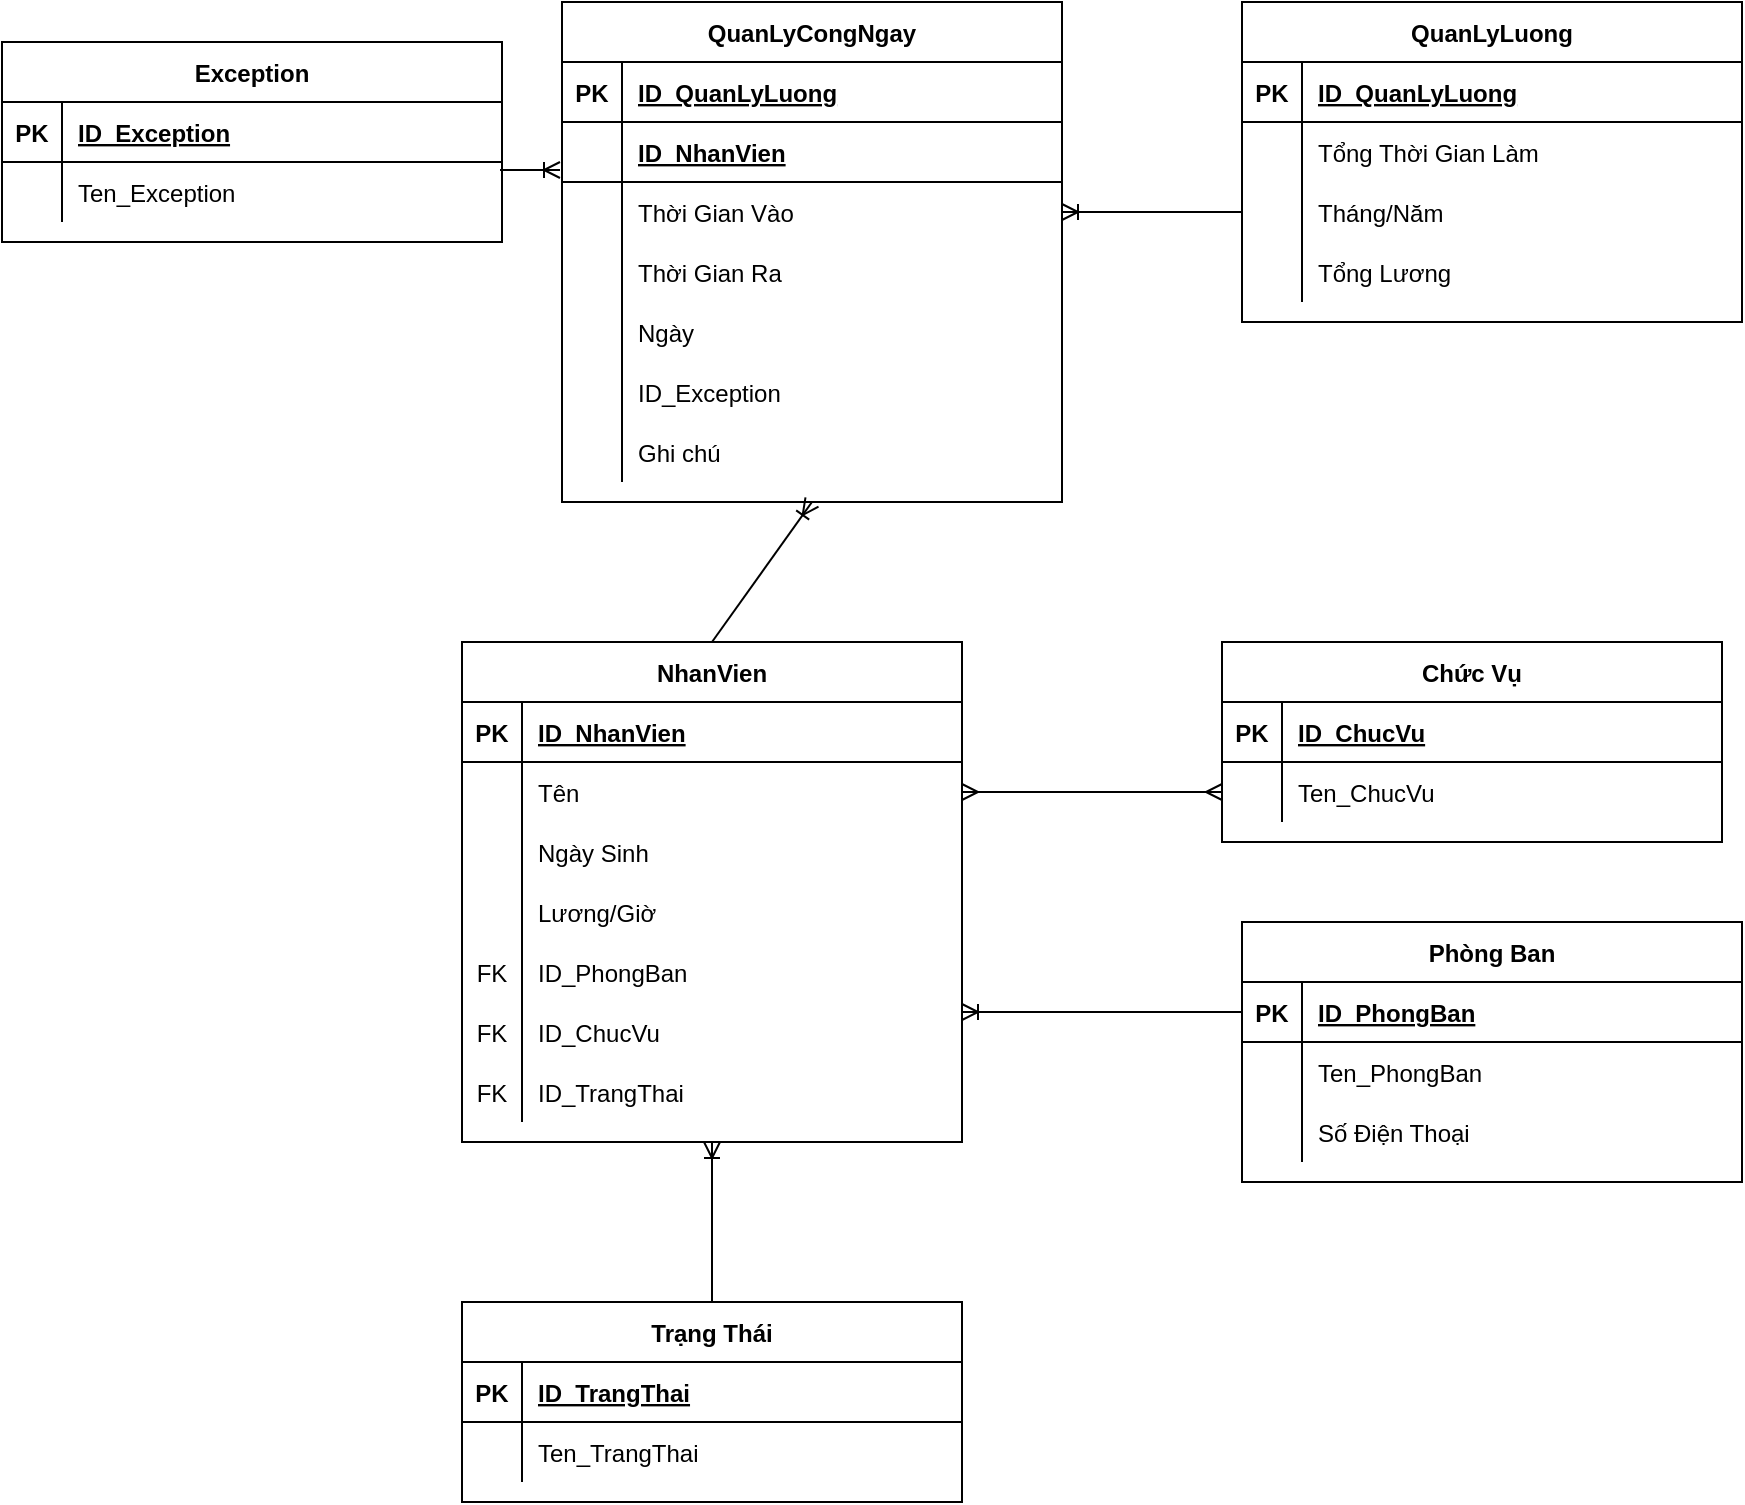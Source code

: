<mxfile version="20.2.8" type="device"><diagram id="R2lEEEUBdFMjLlhIrx00" name="Page-1"><mxGraphModel dx="1284" dy="862" grid="1" gridSize="10" guides="1" tooltips="1" connect="1" arrows="1" fold="1" page="1" pageScale="1" pageWidth="850" pageHeight="1100" math="0" shadow="0" extFonts="Permanent Marker^https://fonts.googleapis.com/css?family=Permanent+Marker"><root><mxCell id="0"/><mxCell id="1" parent="0"/><mxCell id="C-vyLk0tnHw3VtMMgP7b-2" value="Chức Vụ" style="shape=table;startSize=30;container=1;collapsible=1;childLayout=tableLayout;fixedRows=1;rowLines=0;fontStyle=1;align=center;resizeLast=1;" parent="1" vertex="1"><mxGeometry x="630" y="380" width="250" height="100" as="geometry"/></mxCell><mxCell id="C-vyLk0tnHw3VtMMgP7b-3" value="" style="shape=partialRectangle;collapsible=0;dropTarget=0;pointerEvents=0;fillColor=none;points=[[0,0.5],[1,0.5]];portConstraint=eastwest;top=0;left=0;right=0;bottom=1;" parent="C-vyLk0tnHw3VtMMgP7b-2" vertex="1"><mxGeometry y="30" width="250" height="30" as="geometry"/></mxCell><mxCell id="C-vyLk0tnHw3VtMMgP7b-4" value="PK" style="shape=partialRectangle;overflow=hidden;connectable=0;fillColor=none;top=0;left=0;bottom=0;right=0;fontStyle=1;" parent="C-vyLk0tnHw3VtMMgP7b-3" vertex="1"><mxGeometry width="30" height="30" as="geometry"><mxRectangle width="30" height="30" as="alternateBounds"/></mxGeometry></mxCell><mxCell id="C-vyLk0tnHw3VtMMgP7b-5" value="ID_ChucVu" style="shape=partialRectangle;overflow=hidden;connectable=0;fillColor=none;top=0;left=0;bottom=0;right=0;align=left;spacingLeft=6;fontStyle=5;" parent="C-vyLk0tnHw3VtMMgP7b-3" vertex="1"><mxGeometry x="30" width="220" height="30" as="geometry"><mxRectangle width="220" height="30" as="alternateBounds"/></mxGeometry></mxCell><mxCell id="C-vyLk0tnHw3VtMMgP7b-6" value="" style="shape=partialRectangle;collapsible=0;dropTarget=0;pointerEvents=0;fillColor=none;points=[[0,0.5],[1,0.5]];portConstraint=eastwest;top=0;left=0;right=0;bottom=0;" parent="C-vyLk0tnHw3VtMMgP7b-2" vertex="1"><mxGeometry y="60" width="250" height="30" as="geometry"/></mxCell><mxCell id="C-vyLk0tnHw3VtMMgP7b-7" value="" style="shape=partialRectangle;overflow=hidden;connectable=0;fillColor=none;top=0;left=0;bottom=0;right=0;" parent="C-vyLk0tnHw3VtMMgP7b-6" vertex="1"><mxGeometry width="30" height="30" as="geometry"><mxRectangle width="30" height="30" as="alternateBounds"/></mxGeometry></mxCell><mxCell id="C-vyLk0tnHw3VtMMgP7b-8" value="Ten_ChucVu" style="shape=partialRectangle;overflow=hidden;connectable=0;fillColor=none;top=0;left=0;bottom=0;right=0;align=left;spacingLeft=6;" parent="C-vyLk0tnHw3VtMMgP7b-6" vertex="1"><mxGeometry x="30" width="220" height="30" as="geometry"><mxRectangle width="220" height="30" as="alternateBounds"/></mxGeometry></mxCell><mxCell id="C-vyLk0tnHw3VtMMgP7b-13" value="Phòng Ban" style="shape=table;startSize=30;container=1;collapsible=1;childLayout=tableLayout;fixedRows=1;rowLines=0;fontStyle=1;align=center;resizeLast=1;" parent="1" vertex="1"><mxGeometry x="640" y="520" width="250" height="130" as="geometry"/></mxCell><mxCell id="C-vyLk0tnHw3VtMMgP7b-14" value="" style="shape=partialRectangle;collapsible=0;dropTarget=0;pointerEvents=0;fillColor=none;points=[[0,0.5],[1,0.5]];portConstraint=eastwest;top=0;left=0;right=0;bottom=1;" parent="C-vyLk0tnHw3VtMMgP7b-13" vertex="1"><mxGeometry y="30" width="250" height="30" as="geometry"/></mxCell><mxCell id="C-vyLk0tnHw3VtMMgP7b-15" value="PK" style="shape=partialRectangle;overflow=hidden;connectable=0;fillColor=none;top=0;left=0;bottom=0;right=0;fontStyle=1;" parent="C-vyLk0tnHw3VtMMgP7b-14" vertex="1"><mxGeometry width="30" height="30" as="geometry"><mxRectangle width="30" height="30" as="alternateBounds"/></mxGeometry></mxCell><mxCell id="C-vyLk0tnHw3VtMMgP7b-16" value="ID_PhongBan" style="shape=partialRectangle;overflow=hidden;connectable=0;fillColor=none;top=0;left=0;bottom=0;right=0;align=left;spacingLeft=6;fontStyle=5;" parent="C-vyLk0tnHw3VtMMgP7b-14" vertex="1"><mxGeometry x="30" width="220" height="30" as="geometry"><mxRectangle width="220" height="30" as="alternateBounds"/></mxGeometry></mxCell><mxCell id="C-vyLk0tnHw3VtMMgP7b-17" value="" style="shape=partialRectangle;collapsible=0;dropTarget=0;pointerEvents=0;fillColor=none;points=[[0,0.5],[1,0.5]];portConstraint=eastwest;top=0;left=0;right=0;bottom=0;" parent="C-vyLk0tnHw3VtMMgP7b-13" vertex="1"><mxGeometry y="60" width="250" height="30" as="geometry"/></mxCell><mxCell id="C-vyLk0tnHw3VtMMgP7b-18" value="" style="shape=partialRectangle;overflow=hidden;connectable=0;fillColor=none;top=0;left=0;bottom=0;right=0;" parent="C-vyLk0tnHw3VtMMgP7b-17" vertex="1"><mxGeometry width="30" height="30" as="geometry"><mxRectangle width="30" height="30" as="alternateBounds"/></mxGeometry></mxCell><mxCell id="C-vyLk0tnHw3VtMMgP7b-19" value="Ten_PhongBan" style="shape=partialRectangle;overflow=hidden;connectable=0;fillColor=none;top=0;left=0;bottom=0;right=0;align=left;spacingLeft=6;" parent="C-vyLk0tnHw3VtMMgP7b-17" vertex="1"><mxGeometry x="30" width="220" height="30" as="geometry"><mxRectangle width="220" height="30" as="alternateBounds"/></mxGeometry></mxCell><mxCell id="ZjaphTSzXX4HRmcizYQI-27" style="shape=partialRectangle;collapsible=0;dropTarget=0;pointerEvents=0;fillColor=none;points=[[0,0.5],[1,0.5]];portConstraint=eastwest;top=0;left=0;right=0;bottom=0;" parent="C-vyLk0tnHw3VtMMgP7b-13" vertex="1"><mxGeometry y="90" width="250" height="30" as="geometry"/></mxCell><mxCell id="ZjaphTSzXX4HRmcizYQI-28" style="shape=partialRectangle;overflow=hidden;connectable=0;fillColor=none;top=0;left=0;bottom=0;right=0;" parent="ZjaphTSzXX4HRmcizYQI-27" vertex="1"><mxGeometry width="30" height="30" as="geometry"><mxRectangle width="30" height="30" as="alternateBounds"/></mxGeometry></mxCell><mxCell id="ZjaphTSzXX4HRmcizYQI-29" value="Số Điện Thoại" style="shape=partialRectangle;overflow=hidden;connectable=0;fillColor=none;top=0;left=0;bottom=0;right=0;align=left;spacingLeft=6;" parent="ZjaphTSzXX4HRmcizYQI-27" vertex="1"><mxGeometry x="30" width="220" height="30" as="geometry"><mxRectangle width="220" height="30" as="alternateBounds"/></mxGeometry></mxCell><mxCell id="C-vyLk0tnHw3VtMMgP7b-23" value="NhanVien" style="shape=table;startSize=30;container=1;collapsible=1;childLayout=tableLayout;fixedRows=1;rowLines=0;fontStyle=1;align=center;resizeLast=1;" parent="1" vertex="1"><mxGeometry x="250" y="380" width="250" height="250" as="geometry"/></mxCell><mxCell id="C-vyLk0tnHw3VtMMgP7b-24" value="" style="shape=partialRectangle;collapsible=0;dropTarget=0;pointerEvents=0;fillColor=none;points=[[0,0.5],[1,0.5]];portConstraint=eastwest;top=0;left=0;right=0;bottom=1;" parent="C-vyLk0tnHw3VtMMgP7b-23" vertex="1"><mxGeometry y="30" width="250" height="30" as="geometry"/></mxCell><mxCell id="C-vyLk0tnHw3VtMMgP7b-25" value="PK" style="shape=partialRectangle;overflow=hidden;connectable=0;fillColor=none;top=0;left=0;bottom=0;right=0;fontStyle=1;" parent="C-vyLk0tnHw3VtMMgP7b-24" vertex="1"><mxGeometry width="30" height="30" as="geometry"><mxRectangle width="30" height="30" as="alternateBounds"/></mxGeometry></mxCell><mxCell id="C-vyLk0tnHw3VtMMgP7b-26" value="ID_NhanVien" style="shape=partialRectangle;overflow=hidden;connectable=0;fillColor=none;top=0;left=0;bottom=0;right=0;align=left;spacingLeft=6;fontStyle=5;" parent="C-vyLk0tnHw3VtMMgP7b-24" vertex="1"><mxGeometry x="30" width="220" height="30" as="geometry"><mxRectangle width="220" height="30" as="alternateBounds"/></mxGeometry></mxCell><mxCell id="C-vyLk0tnHw3VtMMgP7b-27" value="" style="shape=partialRectangle;collapsible=0;dropTarget=0;pointerEvents=0;fillColor=none;points=[[0,0.5],[1,0.5]];portConstraint=eastwest;top=0;left=0;right=0;bottom=0;" parent="C-vyLk0tnHw3VtMMgP7b-23" vertex="1"><mxGeometry y="60" width="250" height="30" as="geometry"/></mxCell><mxCell id="C-vyLk0tnHw3VtMMgP7b-28" value="" style="shape=partialRectangle;overflow=hidden;connectable=0;fillColor=none;top=0;left=0;bottom=0;right=0;" parent="C-vyLk0tnHw3VtMMgP7b-27" vertex="1"><mxGeometry width="30" height="30" as="geometry"><mxRectangle width="30" height="30" as="alternateBounds"/></mxGeometry></mxCell><mxCell id="C-vyLk0tnHw3VtMMgP7b-29" value="Tên" style="shape=partialRectangle;overflow=hidden;connectable=0;fillColor=none;top=0;left=0;bottom=0;right=0;align=left;spacingLeft=6;" parent="C-vyLk0tnHw3VtMMgP7b-27" vertex="1"><mxGeometry x="30" width="220" height="30" as="geometry"><mxRectangle width="220" height="30" as="alternateBounds"/></mxGeometry></mxCell><mxCell id="ZjaphTSzXX4HRmcizYQI-14" style="shape=partialRectangle;collapsible=0;dropTarget=0;pointerEvents=0;fillColor=none;points=[[0,0.5],[1,0.5]];portConstraint=eastwest;top=0;left=0;right=0;bottom=0;" parent="C-vyLk0tnHw3VtMMgP7b-23" vertex="1"><mxGeometry y="90" width="250" height="30" as="geometry"/></mxCell><mxCell id="ZjaphTSzXX4HRmcizYQI-15" style="shape=partialRectangle;overflow=hidden;connectable=0;fillColor=none;top=0;left=0;bottom=0;right=0;" parent="ZjaphTSzXX4HRmcizYQI-14" vertex="1"><mxGeometry width="30" height="30" as="geometry"><mxRectangle width="30" height="30" as="alternateBounds"/></mxGeometry></mxCell><mxCell id="ZjaphTSzXX4HRmcizYQI-16" value="Ngày Sinh" style="shape=partialRectangle;overflow=hidden;connectable=0;fillColor=none;top=0;left=0;bottom=0;right=0;align=left;spacingLeft=6;" parent="ZjaphTSzXX4HRmcizYQI-14" vertex="1"><mxGeometry x="30" width="220" height="30" as="geometry"><mxRectangle width="220" height="30" as="alternateBounds"/></mxGeometry></mxCell><mxCell id="ZjaphTSzXX4HRmcizYQI-7" style="shape=partialRectangle;collapsible=0;dropTarget=0;pointerEvents=0;fillColor=none;points=[[0,0.5],[1,0.5]];portConstraint=eastwest;top=0;left=0;right=0;bottom=0;" parent="C-vyLk0tnHw3VtMMgP7b-23" vertex="1"><mxGeometry y="120" width="250" height="30" as="geometry"/></mxCell><mxCell id="ZjaphTSzXX4HRmcizYQI-8" style="shape=partialRectangle;overflow=hidden;connectable=0;fillColor=none;top=0;left=0;bottom=0;right=0;" parent="ZjaphTSzXX4HRmcizYQI-7" vertex="1"><mxGeometry width="30" height="30" as="geometry"><mxRectangle width="30" height="30" as="alternateBounds"/></mxGeometry></mxCell><mxCell id="ZjaphTSzXX4HRmcizYQI-9" value="Lương/Giờ" style="shape=partialRectangle;overflow=hidden;connectable=0;fillColor=none;top=0;left=0;bottom=0;right=0;align=left;spacingLeft=6;" parent="ZjaphTSzXX4HRmcizYQI-7" vertex="1"><mxGeometry x="30" width="220" height="30" as="geometry"><mxRectangle width="220" height="30" as="alternateBounds"/></mxGeometry></mxCell><mxCell id="ZjaphTSzXX4HRmcizYQI-1" style="shape=partialRectangle;collapsible=0;dropTarget=0;pointerEvents=0;fillColor=none;points=[[0,0.5],[1,0.5]];portConstraint=eastwest;top=0;left=0;right=0;bottom=0;" parent="C-vyLk0tnHw3VtMMgP7b-23" vertex="1"><mxGeometry y="150" width="250" height="30" as="geometry"/></mxCell><mxCell id="ZjaphTSzXX4HRmcizYQI-2" value="FK" style="shape=partialRectangle;overflow=hidden;connectable=0;fillColor=none;top=0;left=0;bottom=0;right=0;" parent="ZjaphTSzXX4HRmcizYQI-1" vertex="1"><mxGeometry width="30" height="30" as="geometry"><mxRectangle width="30" height="30" as="alternateBounds"/></mxGeometry></mxCell><mxCell id="ZjaphTSzXX4HRmcizYQI-3" value="ID_PhongBan" style="shape=partialRectangle;overflow=hidden;connectable=0;fillColor=none;top=0;left=0;bottom=0;right=0;align=left;spacingLeft=6;" parent="ZjaphTSzXX4HRmcizYQI-1" vertex="1"><mxGeometry x="30" width="220" height="30" as="geometry"><mxRectangle width="220" height="30" as="alternateBounds"/></mxGeometry></mxCell><mxCell id="ZjaphTSzXX4HRmcizYQI-10" style="shape=partialRectangle;collapsible=0;dropTarget=0;pointerEvents=0;fillColor=none;points=[[0,0.5],[1,0.5]];portConstraint=eastwest;top=0;left=0;right=0;bottom=0;" parent="C-vyLk0tnHw3VtMMgP7b-23" vertex="1"><mxGeometry y="180" width="250" height="30" as="geometry"/></mxCell><mxCell id="ZjaphTSzXX4HRmcizYQI-11" value="FK" style="shape=partialRectangle;overflow=hidden;connectable=0;fillColor=none;top=0;left=0;bottom=0;right=0;" parent="ZjaphTSzXX4HRmcizYQI-10" vertex="1"><mxGeometry width="30" height="30" as="geometry"><mxRectangle width="30" height="30" as="alternateBounds"/></mxGeometry></mxCell><mxCell id="ZjaphTSzXX4HRmcizYQI-12" value="ID_ChucVu" style="shape=partialRectangle;overflow=hidden;connectable=0;fillColor=none;top=0;left=0;bottom=0;right=0;align=left;spacingLeft=6;" parent="ZjaphTSzXX4HRmcizYQI-10" vertex="1"><mxGeometry x="30" width="220" height="30" as="geometry"><mxRectangle width="220" height="30" as="alternateBounds"/></mxGeometry></mxCell><mxCell id="ZjaphTSzXX4HRmcizYQI-4" style="shape=partialRectangle;collapsible=0;dropTarget=0;pointerEvents=0;fillColor=none;points=[[0,0.5],[1,0.5]];portConstraint=eastwest;top=0;left=0;right=0;bottom=0;" parent="C-vyLk0tnHw3VtMMgP7b-23" vertex="1"><mxGeometry y="210" width="250" height="30" as="geometry"/></mxCell><mxCell id="ZjaphTSzXX4HRmcizYQI-5" value="FK" style="shape=partialRectangle;overflow=hidden;connectable=0;fillColor=none;top=0;left=0;bottom=0;right=0;" parent="ZjaphTSzXX4HRmcizYQI-4" vertex="1"><mxGeometry width="30" height="30" as="geometry"><mxRectangle width="30" height="30" as="alternateBounds"/></mxGeometry></mxCell><mxCell id="ZjaphTSzXX4HRmcizYQI-6" value="ID_TrangThai" style="shape=partialRectangle;overflow=hidden;connectable=0;fillColor=none;top=0;left=0;bottom=0;right=0;align=left;spacingLeft=6;" parent="ZjaphTSzXX4HRmcizYQI-4" vertex="1"><mxGeometry x="30" width="220" height="30" as="geometry"><mxRectangle width="220" height="30" as="alternateBounds"/></mxGeometry></mxCell><mxCell id="ZjaphTSzXX4HRmcizYQI-13" value="" style="endArrow=ERmany;html=1;rounded=0;entryX=0;entryY=0.5;entryDx=0;entryDy=0;exitX=1;exitY=0.5;exitDx=0;exitDy=0;startArrow=ERmany;startFill=0;endFill=0;" parent="1" source="C-vyLk0tnHw3VtMMgP7b-27" target="C-vyLk0tnHw3VtMMgP7b-6" edge="1"><mxGeometry width="50" height="50" relative="1" as="geometry"><mxPoint x="410" y="890" as="sourcePoint"/><mxPoint x="460" y="840" as="targetPoint"/></mxGeometry></mxCell><mxCell id="ZjaphTSzXX4HRmcizYQI-17" value="Trạng Thái" style="shape=table;startSize=30;container=1;collapsible=1;childLayout=tableLayout;fixedRows=1;rowLines=0;fontStyle=1;align=center;resizeLast=1;" parent="1" vertex="1"><mxGeometry x="250" y="710" width="250" height="100" as="geometry"/></mxCell><mxCell id="ZjaphTSzXX4HRmcizYQI-18" value="" style="shape=partialRectangle;collapsible=0;dropTarget=0;pointerEvents=0;fillColor=none;points=[[0,0.5],[1,0.5]];portConstraint=eastwest;top=0;left=0;right=0;bottom=1;" parent="ZjaphTSzXX4HRmcizYQI-17" vertex="1"><mxGeometry y="30" width="250" height="30" as="geometry"/></mxCell><mxCell id="ZjaphTSzXX4HRmcizYQI-19" value="PK" style="shape=partialRectangle;overflow=hidden;connectable=0;fillColor=none;top=0;left=0;bottom=0;right=0;fontStyle=1;" parent="ZjaphTSzXX4HRmcizYQI-18" vertex="1"><mxGeometry width="30" height="30" as="geometry"><mxRectangle width="30" height="30" as="alternateBounds"/></mxGeometry></mxCell><mxCell id="ZjaphTSzXX4HRmcizYQI-20" value="ID_TrangThai" style="shape=partialRectangle;overflow=hidden;connectable=0;fillColor=none;top=0;left=0;bottom=0;right=0;align=left;spacingLeft=6;fontStyle=5;" parent="ZjaphTSzXX4HRmcizYQI-18" vertex="1"><mxGeometry x="30" width="220" height="30" as="geometry"><mxRectangle width="220" height="30" as="alternateBounds"/></mxGeometry></mxCell><mxCell id="ZjaphTSzXX4HRmcizYQI-21" value="" style="shape=partialRectangle;collapsible=0;dropTarget=0;pointerEvents=0;fillColor=none;points=[[0,0.5],[1,0.5]];portConstraint=eastwest;top=0;left=0;right=0;bottom=0;" parent="ZjaphTSzXX4HRmcizYQI-17" vertex="1"><mxGeometry y="60" width="250" height="30" as="geometry"/></mxCell><mxCell id="ZjaphTSzXX4HRmcizYQI-22" value="" style="shape=partialRectangle;overflow=hidden;connectable=0;fillColor=none;top=0;left=0;bottom=0;right=0;" parent="ZjaphTSzXX4HRmcizYQI-21" vertex="1"><mxGeometry width="30" height="30" as="geometry"><mxRectangle width="30" height="30" as="alternateBounds"/></mxGeometry></mxCell><mxCell id="ZjaphTSzXX4HRmcizYQI-23" value="Ten_TrangThai" style="shape=partialRectangle;overflow=hidden;connectable=0;fillColor=none;top=0;left=0;bottom=0;right=0;align=left;spacingLeft=6;" parent="ZjaphTSzXX4HRmcizYQI-21" vertex="1"><mxGeometry x="30" width="220" height="30" as="geometry"><mxRectangle width="220" height="30" as="alternateBounds"/></mxGeometry></mxCell><mxCell id="ZjaphTSzXX4HRmcizYQI-24" value="" style="endArrow=ERoneToMany;html=1;rounded=0;entryX=0.5;entryY=1;entryDx=0;entryDy=0;exitX=0.5;exitY=0;exitDx=0;exitDy=0;startArrow=none;startFill=0;endFill=0;" parent="1" source="ZjaphTSzXX4HRmcizYQI-17" target="C-vyLk0tnHw3VtMMgP7b-23" edge="1"><mxGeometry width="50" height="50" relative="1" as="geometry"><mxPoint x="390" y="920" as="sourcePoint"/><mxPoint x="440" y="870" as="targetPoint"/></mxGeometry></mxCell><mxCell id="ZjaphTSzXX4HRmcizYQI-25" value="" style="endArrow=ERoneToMany;html=1;rounded=0;exitX=0;exitY=0.5;exitDx=0;exitDy=0;startArrow=none;startFill=0;endFill=0;" parent="1" source="C-vyLk0tnHw3VtMMgP7b-14" edge="1"><mxGeometry width="50" height="50" relative="1" as="geometry"><mxPoint x="395" y="880" as="sourcePoint"/><mxPoint x="500" y="565" as="targetPoint"/></mxGeometry></mxCell><mxCell id="ZjaphTSzXX4HRmcizYQI-31" value="QuanLyCongNgay" style="shape=table;startSize=30;container=1;collapsible=1;childLayout=tableLayout;fixedRows=1;rowLines=0;fontStyle=1;align=center;resizeLast=1;" parent="1" vertex="1"><mxGeometry x="300" y="60" width="250" height="250" as="geometry"/></mxCell><mxCell id="ZjaphTSzXX4HRmcizYQI-32" value="" style="shape=partialRectangle;collapsible=0;dropTarget=0;pointerEvents=0;fillColor=none;points=[[0,0.5],[1,0.5]];portConstraint=eastwest;top=0;left=0;right=0;bottom=1;" parent="ZjaphTSzXX4HRmcizYQI-31" vertex="1"><mxGeometry y="30" width="250" height="30" as="geometry"/></mxCell><mxCell id="ZjaphTSzXX4HRmcizYQI-33" value="PK" style="shape=partialRectangle;overflow=hidden;connectable=0;fillColor=none;top=0;left=0;bottom=0;right=0;fontStyle=1;" parent="ZjaphTSzXX4HRmcizYQI-32" vertex="1"><mxGeometry width="30" height="30" as="geometry"><mxRectangle width="30" height="30" as="alternateBounds"/></mxGeometry></mxCell><mxCell id="ZjaphTSzXX4HRmcizYQI-34" value="ID_QuanLyLuong" style="shape=partialRectangle;overflow=hidden;connectable=0;fillColor=none;top=0;left=0;bottom=0;right=0;align=left;spacingLeft=6;fontStyle=5;" parent="ZjaphTSzXX4HRmcizYQI-32" vertex="1"><mxGeometry x="30" width="220" height="30" as="geometry"><mxRectangle width="220" height="30" as="alternateBounds"/></mxGeometry></mxCell><mxCell id="ZjaphTSzXX4HRmcizYQI-79" style="shape=partialRectangle;collapsible=0;dropTarget=0;pointerEvents=0;fillColor=none;points=[[0,0.5],[1,0.5]];portConstraint=eastwest;top=0;left=0;right=0;bottom=1;" parent="ZjaphTSzXX4HRmcizYQI-31" vertex="1"><mxGeometry y="60" width="250" height="30" as="geometry"/></mxCell><mxCell id="ZjaphTSzXX4HRmcizYQI-80" style="shape=partialRectangle;overflow=hidden;connectable=0;fillColor=none;top=0;left=0;bottom=0;right=0;fontStyle=1;" parent="ZjaphTSzXX4HRmcizYQI-79" vertex="1"><mxGeometry width="30" height="30" as="geometry"><mxRectangle width="30" height="30" as="alternateBounds"/></mxGeometry></mxCell><mxCell id="ZjaphTSzXX4HRmcizYQI-81" value="ID_NhanVien" style="shape=partialRectangle;overflow=hidden;connectable=0;fillColor=none;top=0;left=0;bottom=0;right=0;align=left;spacingLeft=6;fontStyle=5;" parent="ZjaphTSzXX4HRmcizYQI-79" vertex="1"><mxGeometry x="30" width="220" height="30" as="geometry"><mxRectangle width="220" height="30" as="alternateBounds"/></mxGeometry></mxCell><mxCell id="ZjaphTSzXX4HRmcizYQI-35" value="" style="shape=partialRectangle;collapsible=0;dropTarget=0;pointerEvents=0;fillColor=none;points=[[0,0.5],[1,0.5]];portConstraint=eastwest;top=0;left=0;right=0;bottom=0;" parent="ZjaphTSzXX4HRmcizYQI-31" vertex="1"><mxGeometry y="90" width="250" height="30" as="geometry"/></mxCell><mxCell id="ZjaphTSzXX4HRmcizYQI-36" value="" style="shape=partialRectangle;overflow=hidden;connectable=0;fillColor=none;top=0;left=0;bottom=0;right=0;" parent="ZjaphTSzXX4HRmcizYQI-35" vertex="1"><mxGeometry width="30" height="30" as="geometry"><mxRectangle width="30" height="30" as="alternateBounds"/></mxGeometry></mxCell><mxCell id="ZjaphTSzXX4HRmcizYQI-37" value="Thời Gian Vào" style="shape=partialRectangle;overflow=hidden;connectable=0;fillColor=none;top=0;left=0;bottom=0;right=0;align=left;spacingLeft=6;" parent="ZjaphTSzXX4HRmcizYQI-35" vertex="1"><mxGeometry x="30" width="220" height="30" as="geometry"><mxRectangle width="220" height="30" as="alternateBounds"/></mxGeometry></mxCell><mxCell id="ZjaphTSzXX4HRmcizYQI-92" style="shape=partialRectangle;collapsible=0;dropTarget=0;pointerEvents=0;fillColor=none;points=[[0,0.5],[1,0.5]];portConstraint=eastwest;top=0;left=0;right=0;bottom=0;" parent="ZjaphTSzXX4HRmcizYQI-31" vertex="1"><mxGeometry y="120" width="250" height="30" as="geometry"/></mxCell><mxCell id="ZjaphTSzXX4HRmcizYQI-93" style="shape=partialRectangle;overflow=hidden;connectable=0;fillColor=none;top=0;left=0;bottom=0;right=0;" parent="ZjaphTSzXX4HRmcizYQI-92" vertex="1"><mxGeometry width="30" height="30" as="geometry"><mxRectangle width="30" height="30" as="alternateBounds"/></mxGeometry></mxCell><mxCell id="ZjaphTSzXX4HRmcizYQI-94" value="Thời Gian Ra" style="shape=partialRectangle;overflow=hidden;connectable=0;fillColor=none;top=0;left=0;bottom=0;right=0;align=left;spacingLeft=6;" parent="ZjaphTSzXX4HRmcizYQI-92" vertex="1"><mxGeometry x="30" width="220" height="30" as="geometry"><mxRectangle width="220" height="30" as="alternateBounds"/></mxGeometry></mxCell><mxCell id="ZjaphTSzXX4HRmcizYQI-38" style="shape=partialRectangle;collapsible=0;dropTarget=0;pointerEvents=0;fillColor=none;points=[[0,0.5],[1,0.5]];portConstraint=eastwest;top=0;left=0;right=0;bottom=0;" parent="ZjaphTSzXX4HRmcizYQI-31" vertex="1"><mxGeometry y="150" width="250" height="30" as="geometry"/></mxCell><mxCell id="ZjaphTSzXX4HRmcizYQI-39" style="shape=partialRectangle;overflow=hidden;connectable=0;fillColor=none;top=0;left=0;bottom=0;right=0;" parent="ZjaphTSzXX4HRmcizYQI-38" vertex="1"><mxGeometry width="30" height="30" as="geometry"><mxRectangle width="30" height="30" as="alternateBounds"/></mxGeometry></mxCell><mxCell id="ZjaphTSzXX4HRmcizYQI-40" value="Ngày" style="shape=partialRectangle;overflow=hidden;connectable=0;fillColor=none;top=0;left=0;bottom=0;right=0;align=left;spacingLeft=6;" parent="ZjaphTSzXX4HRmcizYQI-38" vertex="1"><mxGeometry x="30" width="220" height="30" as="geometry"><mxRectangle width="220" height="30" as="alternateBounds"/></mxGeometry></mxCell><mxCell id="ZjaphTSzXX4HRmcizYQI-50" style="shape=partialRectangle;collapsible=0;dropTarget=0;pointerEvents=0;fillColor=none;points=[[0,0.5],[1,0.5]];portConstraint=eastwest;top=0;left=0;right=0;bottom=0;" parent="ZjaphTSzXX4HRmcizYQI-31" vertex="1"><mxGeometry y="180" width="250" height="30" as="geometry"/></mxCell><mxCell id="ZjaphTSzXX4HRmcizYQI-51" value="" style="shape=partialRectangle;overflow=hidden;connectable=0;fillColor=none;top=0;left=0;bottom=0;right=0;" parent="ZjaphTSzXX4HRmcizYQI-50" vertex="1"><mxGeometry width="30" height="30" as="geometry"><mxRectangle width="30" height="30" as="alternateBounds"/></mxGeometry></mxCell><mxCell id="ZjaphTSzXX4HRmcizYQI-52" value="ID_Exception" style="shape=partialRectangle;overflow=hidden;connectable=0;fillColor=none;top=0;left=0;bottom=0;right=0;align=left;spacingLeft=6;" parent="ZjaphTSzXX4HRmcizYQI-50" vertex="1"><mxGeometry x="30" width="220" height="30" as="geometry"><mxRectangle width="220" height="30" as="alternateBounds"/></mxGeometry></mxCell><mxCell id="ZjaphTSzXX4HRmcizYQI-95" style="shape=partialRectangle;collapsible=0;dropTarget=0;pointerEvents=0;fillColor=none;points=[[0,0.5],[1,0.5]];portConstraint=eastwest;top=0;left=0;right=0;bottom=0;" parent="ZjaphTSzXX4HRmcizYQI-31" vertex="1"><mxGeometry y="210" width="250" height="30" as="geometry"/></mxCell><mxCell id="ZjaphTSzXX4HRmcizYQI-96" style="shape=partialRectangle;overflow=hidden;connectable=0;fillColor=none;top=0;left=0;bottom=0;right=0;" parent="ZjaphTSzXX4HRmcizYQI-95" vertex="1"><mxGeometry width="30" height="30" as="geometry"><mxRectangle width="30" height="30" as="alternateBounds"/></mxGeometry></mxCell><mxCell id="ZjaphTSzXX4HRmcizYQI-97" value="Ghi chú" style="shape=partialRectangle;overflow=hidden;connectable=0;fillColor=none;top=0;left=0;bottom=0;right=0;align=left;spacingLeft=6;" parent="ZjaphTSzXX4HRmcizYQI-95" vertex="1"><mxGeometry x="30" width="220" height="30" as="geometry"><mxRectangle width="220" height="30" as="alternateBounds"/></mxGeometry></mxCell><mxCell id="ZjaphTSzXX4HRmcizYQI-53" value="QuanLyLuong" style="shape=table;startSize=30;container=1;collapsible=1;childLayout=tableLayout;fixedRows=1;rowLines=0;fontStyle=1;align=center;resizeLast=1;" parent="1" vertex="1"><mxGeometry x="640" y="60" width="250" height="160" as="geometry"/></mxCell><mxCell id="ZjaphTSzXX4HRmcizYQI-54" value="" style="shape=partialRectangle;collapsible=0;dropTarget=0;pointerEvents=0;fillColor=none;points=[[0,0.5],[1,0.5]];portConstraint=eastwest;top=0;left=0;right=0;bottom=1;" parent="ZjaphTSzXX4HRmcizYQI-53" vertex="1"><mxGeometry y="30" width="250" height="30" as="geometry"/></mxCell><mxCell id="ZjaphTSzXX4HRmcizYQI-55" value="PK" style="shape=partialRectangle;overflow=hidden;connectable=0;fillColor=none;top=0;left=0;bottom=0;right=0;fontStyle=1;" parent="ZjaphTSzXX4HRmcizYQI-54" vertex="1"><mxGeometry width="30" height="30" as="geometry"><mxRectangle width="30" height="30" as="alternateBounds"/></mxGeometry></mxCell><mxCell id="ZjaphTSzXX4HRmcizYQI-56" value="ID_QuanLyLuong" style="shape=partialRectangle;overflow=hidden;connectable=0;fillColor=none;top=0;left=0;bottom=0;right=0;align=left;spacingLeft=6;fontStyle=5;" parent="ZjaphTSzXX4HRmcizYQI-54" vertex="1"><mxGeometry x="30" width="220" height="30" as="geometry"><mxRectangle width="220" height="30" as="alternateBounds"/></mxGeometry></mxCell><mxCell id="ZjaphTSzXX4HRmcizYQI-57" value="" style="shape=partialRectangle;collapsible=0;dropTarget=0;pointerEvents=0;fillColor=none;points=[[0,0.5],[1,0.5]];portConstraint=eastwest;top=0;left=0;right=0;bottom=0;" parent="ZjaphTSzXX4HRmcizYQI-53" vertex="1"><mxGeometry y="60" width="250" height="30" as="geometry"/></mxCell><mxCell id="ZjaphTSzXX4HRmcizYQI-58" value="" style="shape=partialRectangle;overflow=hidden;connectable=0;fillColor=none;top=0;left=0;bottom=0;right=0;" parent="ZjaphTSzXX4HRmcizYQI-57" vertex="1"><mxGeometry width="30" height="30" as="geometry"><mxRectangle width="30" height="30" as="alternateBounds"/></mxGeometry></mxCell><mxCell id="ZjaphTSzXX4HRmcizYQI-59" value="Tổng Thời Gian Làm" style="shape=partialRectangle;overflow=hidden;connectable=0;fillColor=none;top=0;left=0;bottom=0;right=0;align=left;spacingLeft=6;" parent="ZjaphTSzXX4HRmcizYQI-57" vertex="1"><mxGeometry x="30" width="220" height="30" as="geometry"><mxRectangle width="220" height="30" as="alternateBounds"/></mxGeometry></mxCell><mxCell id="ZjaphTSzXX4HRmcizYQI-60" style="shape=partialRectangle;collapsible=0;dropTarget=0;pointerEvents=0;fillColor=none;points=[[0,0.5],[1,0.5]];portConstraint=eastwest;top=0;left=0;right=0;bottom=0;" parent="ZjaphTSzXX4HRmcizYQI-53" vertex="1"><mxGeometry y="90" width="250" height="30" as="geometry"/></mxCell><mxCell id="ZjaphTSzXX4HRmcizYQI-61" style="shape=partialRectangle;overflow=hidden;connectable=0;fillColor=none;top=0;left=0;bottom=0;right=0;" parent="ZjaphTSzXX4HRmcizYQI-60" vertex="1"><mxGeometry width="30" height="30" as="geometry"><mxRectangle width="30" height="30" as="alternateBounds"/></mxGeometry></mxCell><mxCell id="ZjaphTSzXX4HRmcizYQI-62" value="Tháng/Năm" style="shape=partialRectangle;overflow=hidden;connectable=0;fillColor=none;top=0;left=0;bottom=0;right=0;align=left;spacingLeft=6;" parent="ZjaphTSzXX4HRmcizYQI-60" vertex="1"><mxGeometry x="30" width="220" height="30" as="geometry"><mxRectangle width="220" height="30" as="alternateBounds"/></mxGeometry></mxCell><mxCell id="ZjaphTSzXX4HRmcizYQI-69" style="shape=partialRectangle;collapsible=0;dropTarget=0;pointerEvents=0;fillColor=none;points=[[0,0.5],[1,0.5]];portConstraint=eastwest;top=0;left=0;right=0;bottom=0;" parent="ZjaphTSzXX4HRmcizYQI-53" vertex="1"><mxGeometry y="120" width="250" height="30" as="geometry"/></mxCell><mxCell id="ZjaphTSzXX4HRmcizYQI-70" style="shape=partialRectangle;overflow=hidden;connectable=0;fillColor=none;top=0;left=0;bottom=0;right=0;" parent="ZjaphTSzXX4HRmcizYQI-69" vertex="1"><mxGeometry width="30" height="30" as="geometry"><mxRectangle width="30" height="30" as="alternateBounds"/></mxGeometry></mxCell><mxCell id="ZjaphTSzXX4HRmcizYQI-71" value="Tổng Lương" style="shape=partialRectangle;overflow=hidden;connectable=0;fillColor=none;top=0;left=0;bottom=0;right=0;align=left;spacingLeft=6;" parent="ZjaphTSzXX4HRmcizYQI-69" vertex="1"><mxGeometry x="30" width="220" height="30" as="geometry"><mxRectangle width="220" height="30" as="alternateBounds"/></mxGeometry></mxCell><mxCell id="ZjaphTSzXX4HRmcizYQI-82" value="Exception" style="shape=table;startSize=30;container=1;collapsible=1;childLayout=tableLayout;fixedRows=1;rowLines=0;fontStyle=1;align=center;resizeLast=1;" parent="1" vertex="1"><mxGeometry x="20" y="80" width="250" height="100" as="geometry"/></mxCell><mxCell id="ZjaphTSzXX4HRmcizYQI-83" value="" style="shape=partialRectangle;collapsible=0;dropTarget=0;pointerEvents=0;fillColor=none;points=[[0,0.5],[1,0.5]];portConstraint=eastwest;top=0;left=0;right=0;bottom=1;" parent="ZjaphTSzXX4HRmcizYQI-82" vertex="1"><mxGeometry y="30" width="250" height="30" as="geometry"/></mxCell><mxCell id="ZjaphTSzXX4HRmcizYQI-84" value="PK" style="shape=partialRectangle;overflow=hidden;connectable=0;fillColor=none;top=0;left=0;bottom=0;right=0;fontStyle=1;" parent="ZjaphTSzXX4HRmcizYQI-83" vertex="1"><mxGeometry width="30" height="30" as="geometry"><mxRectangle width="30" height="30" as="alternateBounds"/></mxGeometry></mxCell><mxCell id="ZjaphTSzXX4HRmcizYQI-85" value="ID_Exception" style="shape=partialRectangle;overflow=hidden;connectable=0;fillColor=none;top=0;left=0;bottom=0;right=0;align=left;spacingLeft=6;fontStyle=5;" parent="ZjaphTSzXX4HRmcizYQI-83" vertex="1"><mxGeometry x="30" width="220" height="30" as="geometry"><mxRectangle width="220" height="30" as="alternateBounds"/></mxGeometry></mxCell><mxCell id="ZjaphTSzXX4HRmcizYQI-86" value="" style="shape=partialRectangle;collapsible=0;dropTarget=0;pointerEvents=0;fillColor=none;points=[[0,0.5],[1,0.5]];portConstraint=eastwest;top=0;left=0;right=0;bottom=0;" parent="ZjaphTSzXX4HRmcizYQI-82" vertex="1"><mxGeometry y="60" width="250" height="30" as="geometry"/></mxCell><mxCell id="ZjaphTSzXX4HRmcizYQI-87" value="" style="shape=partialRectangle;overflow=hidden;connectable=0;fillColor=none;top=0;left=0;bottom=0;right=0;" parent="ZjaphTSzXX4HRmcizYQI-86" vertex="1"><mxGeometry width="30" height="30" as="geometry"><mxRectangle width="30" height="30" as="alternateBounds"/></mxGeometry></mxCell><mxCell id="ZjaphTSzXX4HRmcizYQI-88" value="Ten_Exception" style="shape=partialRectangle;overflow=hidden;connectable=0;fillColor=none;top=0;left=0;bottom=0;right=0;align=left;spacingLeft=6;" parent="ZjaphTSzXX4HRmcizYQI-86" vertex="1"><mxGeometry x="30" width="220" height="30" as="geometry"><mxRectangle width="220" height="30" as="alternateBounds"/></mxGeometry></mxCell><mxCell id="ZjaphTSzXX4HRmcizYQI-89" value="" style="endArrow=ERoneToMany;html=1;rounded=0;entryX=-0.004;entryY=0.8;entryDx=0;entryDy=0;exitX=0.996;exitY=0.133;exitDx=0;exitDy=0;entryPerimeter=0;exitPerimeter=0;endFill=0;" parent="1" source="ZjaphTSzXX4HRmcizYQI-86" target="ZjaphTSzXX4HRmcizYQI-79" edge="1"><mxGeometry width="50" height="50" relative="1" as="geometry"><mxPoint x="170" y="249" as="sourcePoint"/><mxPoint x="270" y="249" as="targetPoint"/></mxGeometry></mxCell><mxCell id="ZjaphTSzXX4HRmcizYQI-90" value="" style="endArrow=ERoneToMany;html=1;rounded=0;entryX=1;entryY=0.5;entryDx=0;entryDy=0;exitX=0;exitY=0.5;exitDx=0;exitDy=0;startArrow=none;startFill=0;endFill=0;" parent="1" source="ZjaphTSzXX4HRmcizYQI-60" target="ZjaphTSzXX4HRmcizYQI-35" edge="1"><mxGeometry width="50" height="50" relative="1" as="geometry"><mxPoint x="500" y="475" as="sourcePoint"/><mxPoint x="600" y="475" as="targetPoint"/></mxGeometry></mxCell><mxCell id="ZjaphTSzXX4HRmcizYQI-91" value="" style="endArrow=none;html=1;rounded=0;entryX=0.5;entryY=0;entryDx=0;entryDy=0;exitX=0.5;exitY=1;exitDx=0;exitDy=0;endFill=0;startArrow=ERoneToMany;startFill=0;" parent="1" source="ZjaphTSzXX4HRmcizYQI-31" target="C-vyLk0tnHw3VtMMgP7b-23" edge="1"><mxGeometry width="50" height="50" relative="1" as="geometry"><mxPoint x="510" y="485" as="sourcePoint"/><mxPoint x="610" y="485" as="targetPoint"/></mxGeometry></mxCell></root></mxGraphModel></diagram></mxfile>